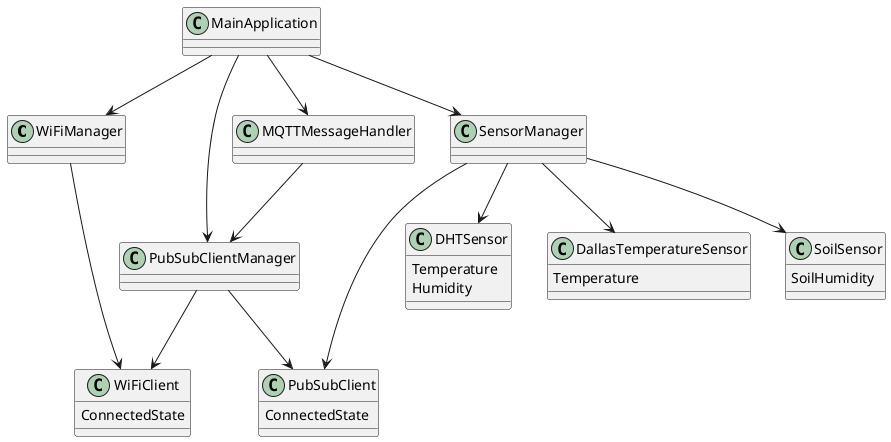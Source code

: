 @startuml

class WiFiManager {

}

class PubSubClientManager {

}

class SensorManager {

}

class MQTTMessageHandler {

}

class MainApplication {

}

class WiFiClient {
    ConnectedState
}

class PubSubClient {
    ConnectedState
}

class DHTSensor {
    Temperature
    Humidity
}

class DallasTemperatureSensor {
    Temperature
}

class SoilSensor{
    SoilHumidity
}

WiFiManager --> WiFiClient

PubSubClientManager --> WiFiClient
PubSubClientManager --> PubSubClient

SensorManager --> DHTSensor
SensorManager --> DallasTemperatureSensor
SensorManager --> SoilSensor
SensorManager --> PubSubClient

MQTTMessageHandler --> PubSubClientManager

MainApplication --> WiFiManager
MainApplication --> PubSubClientManager
MainApplication --> SensorManager
MainApplication --> MQTTMessageHandler

@enduml
